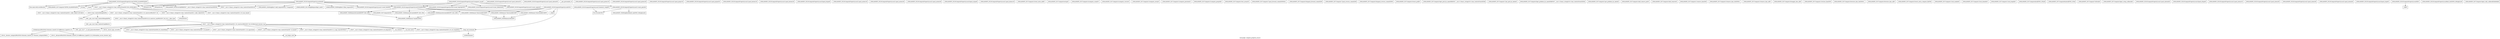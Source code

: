 digraph "Call graph: compute_property_local.ll" {
	label="Call graph: compute_property_local.ll";

	Node0x5638180469d0 [shape=record,label="{_ZN9LAMMPS_NS20ComputePropertyLocalC2EPNS_6LAMMPSEiPPc}"];
	Node0x5638180469d0 -> Node0x5638180612a0;
	Node0x5638180469d0 -> Node0x56381805afd0;
	Node0x5638180469d0 -> Node0x563818057e50;
	Node0x5638180469d0 -> Node0x5638180c9410;
	Node0x5638180469d0 -> Node0x5638180a0c30;
	Node0x5638180469d0 -> Node0x563817ff67b0;
	Node0x5638180469d0 -> Node0x5638180abfc0;
	Node0x5638180469d0 -> Node0x563818029d80;
	Node0x5638180469d0 -> Node0x5638180858a0;
	Node0x5638180469d0 -> Node0x563818095270;
	Node0x5638180e3f70 [shape=record,label="{_ZN9LAMMPS_NS20ComputePropertyLocal11pack_datom2Ei}"];
	Node0x563818043760 [shape=record,label="{_ZN9LAMMPS_NS20ComputePropertyLocal11pack_datom3Ei}"];
	Node0x5638180612a0 [shape=record,label="{_ZN9LAMMPS_NS7ComputeC2EPNS_6LAMMPSEiPPc}"];
	Node0x563817ff67b0 [shape=record,label="{_ZN9LAMMPS_NS5Error3allERKNSt7__cxx1112basic_stringIcSt11char_traitsIcESaIcEEEiS8_}"];
	Node0x56381805afd0 [shape=record,label="{_ZNSaIcEC1Ev}"];
	Node0x563818057e50 [shape=record,label="{_ZNSt7__cxx1112basic_stringIcSt11char_traitsIcESaIcEEC2IS3_EEPKcRKS3_}"];
	Node0x563818057e50 -> Node0x5638180d0de0;
	Node0x563818057e50 -> Node0x5638180bbbe0;
	Node0x563818057e50 -> Node0x5638180a6030;
	Node0x563818057e50 -> Node0x563817f95000;
	Node0x563818057e50 -> Node0x56381807e550;
	Node0x563818022c10 [shape=record,label="{__gxx_personality_v0}"];
	Node0x5638180abfc0 [shape=record,label="{_ZNSt7__cxx1112basic_stringIcSt11char_traitsIcESaIcEED1Ev}"];
	Node0x5638180a0c30 [shape=record,label="{_ZNSaIcED1Ev}"];
	Node0x563818095270 [shape=record,label="{llvm.umul.with.overflow.i64}"];
	Node0x5638180858a0 [shape=record,label="{_Znam}"];
	Node0x563818029d80 [shape=record,label="{strcmp}"];
	Node0x563818029e10 [shape=record,label="{_ZN9LAMMPS_NS20ComputePropertyLocal11pack_patom1Ei}"];
	Node0x563817f93cf0 [shape=record,label="{_ZN9LAMMPS_NS20ComputePropertyLocal11pack_patom2Ei}"];
	Node0x563817f94ca0 [shape=record,label="{_ZN9LAMMPS_NS20ComputePropertyLocal11pack_ptype1Ei}"];
	Node0x563817f925c0 [shape=record,label="{_ZN9LAMMPS_NS20ComputePropertyLocal11pack_ptype2Ei}"];
	Node0x563817f94630 [shape=record,label="{_ZN9LAMMPS_NS20ComputePropertyLocal11pack_batom1Ei}"];
	Node0x563817f919c0 [shape=record,label="{_ZN9LAMMPS_NS20ComputePropertyLocal11pack_batom2Ei}"];
	Node0x563817f94d40 [shape=record,label="{_ZN9LAMMPS_NS20ComputePropertyLocal10pack_btypeEi}"];
	Node0x563817f95190 [shape=record,label="{_ZN9LAMMPS_NS20ComputePropertyLocal11pack_aatom1Ei}"];
	Node0x563817f94860 [shape=record,label="{_ZN9LAMMPS_NS20ComputePropertyLocal11pack_aatom2Ei}"];
	Node0x56381802c660 [shape=record,label="{_ZN9LAMMPS_NS20ComputePropertyLocal11pack_aatom3Ei}"];
	Node0x5638180178e0 [shape=record,label="{_ZN9LAMMPS_NS20ComputePropertyLocal10pack_atypeEi}"];
	Node0x5638180e4210 [shape=record,label="{_ZN9LAMMPS_NS20ComputePropertyLocal11pack_datom1Ei}"];
	Node0x5638180f1c90 [shape=record,label="{_ZN9LAMMPS_NS20ComputePropertyLocal12memory_usageEv}"];
	Node0x5638180f1c90 -> Node0x5638180f1a80;
	Node0x5638180f1d10 [shape=record,label="{_ZN9LAMMPS_NS7Compute15reset_extra_dofEv}"];
	Node0x5638180f1dc0 [shape=record,label="{_ZN9LAMMPS_NS7Compute5setupEv}"];
	Node0x5638180f1e40 [shape=record,label="{_ZN9LAMMPS_NS7Compute14compute_scalarEv}"];
	Node0x5638180f1ec0 [shape=record,label="{_ZN9LAMMPS_NS7Compute14compute_vectorEv}"];
	Node0x563817fc84f0 [shape=record,label="{_ZN9LAMMPS_NS7Compute13compute_arrayEv}"];
	Node0x563817fc8d80 [shape=record,label="{_ZN9LAMMPS_NS7Compute15compute_peratomEv}"];
	Node0x563817fca330 [shape=record,label="{_ZN9LAMMPS_NS7Compute15compute_pergridEv}"];
	Node0x563817fca920 [shape=record,label="{_ZN9LAMMPS_NS7Compute10set_arraysEi}"];
	Node0x563817fcb3a0 [shape=record,label="{_ZN9LAMMPS_NS7Compute17pack_forward_commEiPiPdiS1_}"];
	Node0x563817fcc950 [shape=record,label="{_ZN9LAMMPS_NS7Compute19unpack_forward_commEiiPd}"];
	Node0x563817fcebd0 [shape=record,label="{_ZN9LAMMPS_NS7Compute17pack_reverse_commEiiPd}"];
	Node0x563817fd0340 [shape=record,label="{_ZN9LAMMPS_NS7Compute19unpack_reverse_commEiPiPd}"];
	Node0x563817fd11c0 [shape=record,label="{_ZN9LAMMPS_NS7Compute10reset_gridEv}"];
	Node0x563817fd2ce0 [shape=record,label="{_ZN9LAMMPS_NS7Compute16get_grid_by_nameERKNSt7__cxx1112basic_stringIcSt11char_traitsIcESaIcEEERi}"];
	Node0x563817fd45a0 [shape=record,label="{_ZN9LAMMPS_NS7Compute17get_grid_by_indexEi}"];
	Node0x563817fd5420 [shape=record,label="{_ZN9LAMMPS_NS7Compute20get_griddata_by_nameEiRKNSt7__cxx1112basic_stringIcSt11char_traitsIcESaIcEEERi}"];
	Node0x563817fd7430 [shape=record,label="{_ZN9LAMMPS_NS7Compute21get_griddata_by_indexEi}"];
	Node0x563817fd7cc0 [shape=record,label="{_ZN9LAMMPS_NS7Compute14dof_remove_preEv}"];
	Node0x563817fd9270 [shape=record,label="{_ZN9LAMMPS_NS7Compute10dof_removeEi}"];
	Node0x563817fdaa60 [shape=record,label="{_ZN9LAMMPS_NS7Compute11remove_biasEiPd}"];
	Node0x563817fdb8e0 [shape=record,label="{_ZN9LAMMPS_NS7Compute15remove_bias_thrEiPdS1_}"];
	Node0x563817fdd8f0 [shape=record,label="{_ZN9LAMMPS_NS7Compute15remove_bias_allEv}"];
	Node0x563817fde180 [shape=record,label="{_ZN9LAMMPS_NS7Compute16reapply_bias_allEv}"];
	Node0x563817fdf730 [shape=record,label="{_ZN9LAMMPS_NS7Compute12restore_biasEiPd}"];
	Node0x563817fe0f20 [shape=record,label="{_ZN9LAMMPS_NS7Compute16restore_bias_thrEiPdS1_}"];
	Node0x563817fe1da0 [shape=record,label="{_ZN9LAMMPS_NS7Compute16restore_bias_allEv}"];
	Node0x563817fe3db0 [shape=record,label="{_ZN9LAMMPS_NS7Compute23reset_extra_compute_fixEPKc}"];
	Node0x563817fe5000 [shape=record,label="{_ZN9LAMMPS_NS7Compute11lock_enableEv}"];
	Node0x563817fe7010 [shape=record,label="{_ZN9LAMMPS_NS7Compute12lock_disableEv}"];
	Node0x563817fe78a0 [shape=record,label="{_ZN9LAMMPS_NS7Compute11lock_lengthEv}"];
	Node0x563817fe8e50 [shape=record,label="{_ZN9LAMMPS_NS7Compute4lockEPNS_3FixEll}"];
	Node0x563817fea640 [shape=record,label="{_ZN9LAMMPS_NS7Compute6unlockEPNS_3FixE}"];
	Node0x563817feb4c0 [shape=record,label="{_ZN9LAMMPS_NS7Compute7refreshEv}"];
	Node0x563817fed4d0 [shape=record,label="{_ZN9LAMMPS_NS7Compute19pair_setup_callbackEii}"];
	Node0x56381803d460 [shape=record,label="{_ZN9LAMMPS_NS20ComputePropertyLocal11pack_datom4Ei}"];
	Node0x563818037160 [shape=record,label="{_ZN9LAMMPS_NS20ComputePropertyLocal10pack_dtypeEi}"];
	Node0x563818031770 [shape=record,label="{_ZN9LAMMPS_NS20ComputePropertyLocal11pack_iatom1Ei}"];
	Node0x563818034100 [shape=record,label="{_ZN9LAMMPS_NS20ComputePropertyLocal11pack_iatom2Ei}"];
	Node0x56381802f020 [shape=record,label="{_ZN9LAMMPS_NS20ComputePropertyLocal11pack_iatom3Ei}"];
	Node0x563817f9bfa0 [shape=record,label="{_ZN9LAMMPS_NS20ComputePropertyLocal11pack_iatom4Ei}"];
	Node0x5638180c8440 [shape=record,label="{_ZN9LAMMPS_NS20ComputePropertyLocal10pack_itypeEi}"];
	Node0x5638180c9410 [shape=record,label="{_ZN9LAMMPS_NS7ComputeD2Ev}"];
	Node0x563817f93ec0 [shape=record,label="{_ZN9LAMMPS_NS20ComputePropertyLocalD2Ev}"];
	Node0x563817f93ec0 -> Node0x563817f96520;
	Node0x563817f93ec0 -> Node0x5638180d2f10;
	Node0x563817f93ec0 -> Node0x5638180cc7e0;
	Node0x563817f93ec0 -> Node0x563817fad3c0;
	Node0x563817f93ec0 -> Node0x5638180c9410;
	Node0x563817f93ec0 -> Node0x563817ffc950;
	Node0x563817f96520 [shape=record,label="{_ZdaPv}"];
	Node0x5638180d2f10 [shape=record,label="{_ZN9LAMMPS_NS6Memory7destroyIdEEvRPT_}"];
	Node0x5638180d2f10 -> Node0x563817fa2000;
	Node0x563817ffc950 [shape=record,label="{__clang_call_terminate}"];
	Node0x563817ffc950 -> Node0x563817faa730;
	Node0x563817ffc950 -> Node0x563817fad8a0;
	Node0x563817faa730 [shape=record,label="{__cxa_begin_catch}"];
	Node0x563817fad8a0 [shape=record,label="{_ZSt9terminatev}"];
	Node0x5638180cc7e0 [shape=record,label="{_ZN9LAMMPS_NS6Memory7destroyIdEEvRPPT_}"];
	Node0x5638180cc7e0 -> Node0x563817fa2000;
	Node0x563817fad3c0 [shape=record,label="{_ZN9LAMMPS_NS6Memory7destroyIiEEvRPPT_}"];
	Node0x563817fad3c0 -> Node0x563817fa2000;
	Node0x563817fb0820 [shape=record,label="{_ZN9LAMMPS_NS20ComputePropertyLocalD0Ev}"];
	Node0x563817fb0820 -> Node0x563817fb1a90;
	Node0x563817fb1a90 [shape=record,label="{_ZdlPv}"];
	Node0x563817fb2c40 [shape=record,label="{_ZN9LAMMPS_NS20ComputePropertyLocal4initEv}"];
	Node0x563817fb2c40 -> Node0x56381805afd0;
	Node0x563817fb2c40 -> Node0x563818057e50;
	Node0x563817fb2c40 -> Node0x563817fbd300;
	Node0x563817fb2c40 -> Node0x563817fbca70;
	Node0x563817fb2c40 -> Node0x563817ff67b0;
	Node0x563817fb2c40 -> Node0x5638180abfc0;
	Node0x563817fb2c40 -> Node0x5638180a0c30;
	Node0x563817fb2c40 -> Node0x563817fbaa60;
	Node0x563817fb2c40 -> Node0x563817fb9be0;
	Node0x563817fb2c40 -> Node0x563817fb8400;
	Node0x563817fb2c40 -> Node0x563817fb6e50;
	Node0x563817fb2c40 -> Node0x563817fb65c0;
	Node0x563817fb2c40 -> Node0x563817fb4ce0;
	Node0x563817fb4ce0 [shape=record,label="{_ZNK9LAMMPS_NS8Neighbor12find_requestEPvi}"];
	Node0x563817fb65c0 [shape=record,label="{_ZNK9LAMMPS_NS12NeighRequest8get_sizeEv}"];
	Node0x563817fb6e50 [shape=record,label="{_ZN9LAMMPS_NS8Neighbor11add_requestEPNS_7ComputeEi}"];
	Node0x563817fb8400 [shape=record,label="{_ZN9LAMMPS_NS20ComputePropertyLocal11count_bondsEi}"];
	Node0x563817fb9be0 [shape=record,label="{_ZN9LAMMPS_NS20ComputePropertyLocal12count_anglesEi}"];
	Node0x563817fbaa60 [shape=record,label="{_ZN9LAMMPS_NS20ComputePropertyLocal15count_dihedralsEi}"];
	Node0x563817fbca70 [shape=record,label="{_ZN9LAMMPS_NS20ComputePropertyLocal15count_impropersEi}"];
	Node0x563817fbd300 [shape=record,label="{_ZN9LAMMPS_NS20ComputePropertyLocal10reallocateEi}"];
	Node0x563817fbd300 -> Node0x5638180d2f10;
	Node0x563817fbd300 -> Node0x563817fc0c30;
	Node0x563817fbd300 -> Node0x5638180cc7e0;
	Node0x563817fbd300 -> Node0x563817fc21e0;
	Node0x563817fbd300 -> Node0x563817fad3c0;
	Node0x563817fbd300 -> Node0x563817fc3360;
	Node0x563817fc40f0 [shape=record,label="{_ZN9LAMMPS_NS20ComputePropertyLocal9init_listEiPNS_9NeighListE}"];
	Node0x563817fc4f70 [shape=record,label="{_ZN9LAMMPS_NS20ComputePropertyLocal13compute_localEv}"];
	Node0x563817fc4f70 -> Node0x563817fc6d40;
	Node0x563817fc4f70 -> Node0x563817fb8400;
	Node0x563817fc4f70 -> Node0x563817fb9be0;
	Node0x563817fc4f70 -> Node0x563817fbaa60;
	Node0x563817fc4f70 -> Node0x563817fbca70;
	Node0x563817fc4f70 -> Node0x563817fbd300;
	Node0x563817fc6d40 [shape=record,label="{_ZN9LAMMPS_NS20ComputePropertyLocal11count_pairsEii}"];
	Node0x563817fc6d40 -> Node0x5638180f1a00;
	Node0x563817fc6d40 -> Node0x5638180f1a80;
	Node0x5638180f1a00 [shape=record,label="{_ZN9LAMMPS_NS8Neighbor9build_oneEPNS_9NeighListEi}"];
	Node0x5638180f1a80 [shape=record,label="{llvm.fmuladd.f64}"];
	Node0x563817fc0c30 [shape=record,label="{_ZN9LAMMPS_NS6Memory6createIdEEPT_RS3_iPKc}"];
	Node0x563817fc0c30 -> Node0x5638180f1bb0;
	Node0x563817fc21e0 [shape=record,label="{_ZN9LAMMPS_NS6Memory6createIdEEPPT_RS4_iiPKc}"];
	Node0x563817fc21e0 -> Node0x5638180f1bb0;
	Node0x563817fc3360 [shape=record,label="{_ZN9LAMMPS_NS6Memory6createIiEEPPT_RS4_iiPKc}"];
	Node0x563817fc3360 -> Node0x5638180f1bb0;
	Node0x5638180d0de0 [shape=record,label="{_ZNSt7__cxx1112basic_stringIcSt11char_traitsIcESaIcEE13_M_local_dataEv}"];
	Node0x5638180bbbe0 [shape=record,label="{_ZNSt7__cxx1112basic_stringIcSt11char_traitsIcESaIcEE12_Alloc_hiderC1EPcRKS3_}"];
	Node0x563817fedd60 [shape=record,label="{_ZN9LAMMPS_NS7Compute19pair_tally_callbackEiiiidddddd}"];
	Node0x563817f95000 [shape=record,label="{_ZNSt7__cxx1112basic_stringIcSt11char_traitsIcESaIcEE12_M_constructIPKcEEvT_S8_}"];
	Node0x563817f95000 -> Node0x563817ff0b00;
	Node0x5638180a6030 [shape=record,label="{_ZNSt11char_traitsIcE6lengthEPKc}"];
	Node0x5638180a6030 -> Node0x563817ff2570;
	Node0x5638180a6030 -> Node0x563817ff9ae0;
	Node0x56381807e550 [shape=record,label="{_ZNSt7__cxx1112basic_stringIcSt11char_traitsIcESaIcEE12_Alloc_hiderD2Ev}"];
	Node0x56381807e550 -> Node0x563817ffc6a0;
	Node0x563817ff0b00 [shape=record,label="{_ZNSt7__cxx1112basic_stringIcSt11char_traitsIcESaIcEE16_M_construct_auxIPKcEEvT_S8_St12__false_type}"];
	Node0x563817ff0b00 -> Node0x563817ffd300;
	Node0x563817ffd300 [shape=record,label="{_ZNSt7__cxx1112basic_stringIcSt11char_traitsIcESaIcEE12_M_constructIPKcEEvT_S8_St20forward_iterator_tag}"];
	Node0x563817ffd300 -> Node0x563817ffefb0;
	Node0x563817ffd300 -> Node0x563817fff7c0;
	Node0x563817ffd300 -> Node0x563818006480;
	Node0x563817ffd300 -> Node0x563818007300;
	Node0x563817ffd300 -> Node0x563818009310;
	Node0x563817ffd300 -> Node0x563818009ba0;
	Node0x563817ffd300 -> Node0x56381800b150;
	Node0x563817ffd300 -> Node0x56381800c940;
	Node0x563817ffd300 -> Node0x563817faa730;
	Node0x563817ffd300 -> Node0x5638180f35e0;
	Node0x563817ffd300 -> Node0x5638180f3660;
	Node0x563817ffd300 -> Node0x5638180f36e0;
	Node0x563817ffd300 -> Node0x5638180f3760;
	Node0x563817ffd300 -> Node0x563817ffc950;
	Node0x563817ffefb0 [shape=record,label="{_ZN9__gnu_cxx17__is_null_pointerIKcEEbPT_}"];
	Node0x563817fff7c0 [shape=record,label="{_ZSt19__throw_logic_errorPKc}"];
	Node0x563818006480 [shape=record,label="{_ZSt8distanceIPKcENSt15iterator_traitsIT_E15difference_typeES3_S3_}"];
	Node0x563818006480 -> Node0x5638180f37e0;
	Node0x563818006480 -> Node0x5638180f3890;
	Node0x563818009310 [shape=record,label="{_ZNSt7__cxx1112basic_stringIcSt11char_traitsIcESaIcEE7_M_dataEPc}"];
	Node0x563818007300 [shape=record,label="{_ZNSt7__cxx1112basic_stringIcSt11char_traitsIcESaIcEE9_M_createERmm}"];
	Node0x563818009ba0 [shape=record,label="{_ZNSt7__cxx1112basic_stringIcSt11char_traitsIcESaIcEE11_M_capacityEm}"];
	Node0x56381800c940 [shape=record,label="{_ZNSt7__cxx1112basic_stringIcSt11char_traitsIcESaIcEE13_S_copy_charsEPcPKcS7_}"];
	Node0x56381800b150 [shape=record,label="{_ZNKSt7__cxx1112basic_stringIcSt11char_traitsIcESaIcEE7_M_dataEv}"];
	Node0x5638180f35e0 [shape=record,label="{_ZNSt7__cxx1112basic_stringIcSt11char_traitsIcESaIcEE10_M_disposeEv}"];
	Node0x5638180f3660 [shape=record,label="{__cxa_rethrow}"];
	Node0x5638180f36e0 [shape=record,label="{__cxa_end_catch}"];
	Node0x5638180f3760 [shape=record,label="{_ZNSt7__cxx1112basic_stringIcSt11char_traitsIcESaIcEE13_M_set_lengthEm}"];
	Node0x5638180f3890 [shape=record,label="{_ZSt10__distanceIPKcENSt15iterator_traitsIT_E15difference_typeES3_S3_St26random_access_iterator_tag}"];
	Node0x5638180f37e0 [shape=record,label="{_ZSt19__iterator_categoryIPKcENSt15iterator_traitsIT_E17iterator_categoryERKS3_}"];
	Node0x563817ff2570 [shape=record,label="{_ZN9__gnu_cxx11char_traitsIcE6lengthEPKc}"];
	Node0x563817ff2570 -> Node0x5638180f3a90;
	Node0x563817ff9ae0 [shape=record,label="{strlen}"];
	Node0x5638180f3a90 [shape=record,label="{_ZN9__gnu_cxx11char_traitsIcE2eqERKcS3_}"];
	Node0x563817ffc6a0 [shape=record,label="{_ZNSaIcED2Ev}"];
	Node0x563817fa2000 [shape=record,label="{_ZN9LAMMPS_NS6Memory5sfreeEPv}"];
	Node0x5638180f1bb0 [shape=record,label="{_ZN9LAMMPS_NS6Memory7smallocElPKc}"];
}
